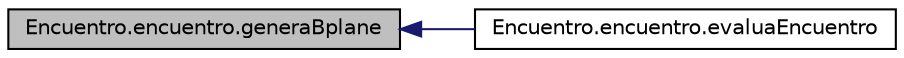digraph G
{
  edge [fontname="Helvetica",fontsize="10",labelfontname="Helvetica",labelfontsize="10"];
  node [fontname="Helvetica",fontsize="10",shape=record];
  rankdir="LR";
  Node1 [label="Encuentro.encuentro.generaBplane",height=0.2,width=0.4,color="black", fillcolor="grey75", style="filled" fontcolor="black"];
  Node1 -> Node2 [dir="back",color="midnightblue",fontsize="10",style="solid",fontname="Helvetica"];
  Node2 [label="Encuentro.encuentro.evaluaEncuentro",height=0.2,width=0.4,color="black", fillcolor="white", style="filled",URL="$namespace_encuentro_1_1encuentro.html#a66b86e3c3dd2cc97e609bc8a21c400b9"];
}
